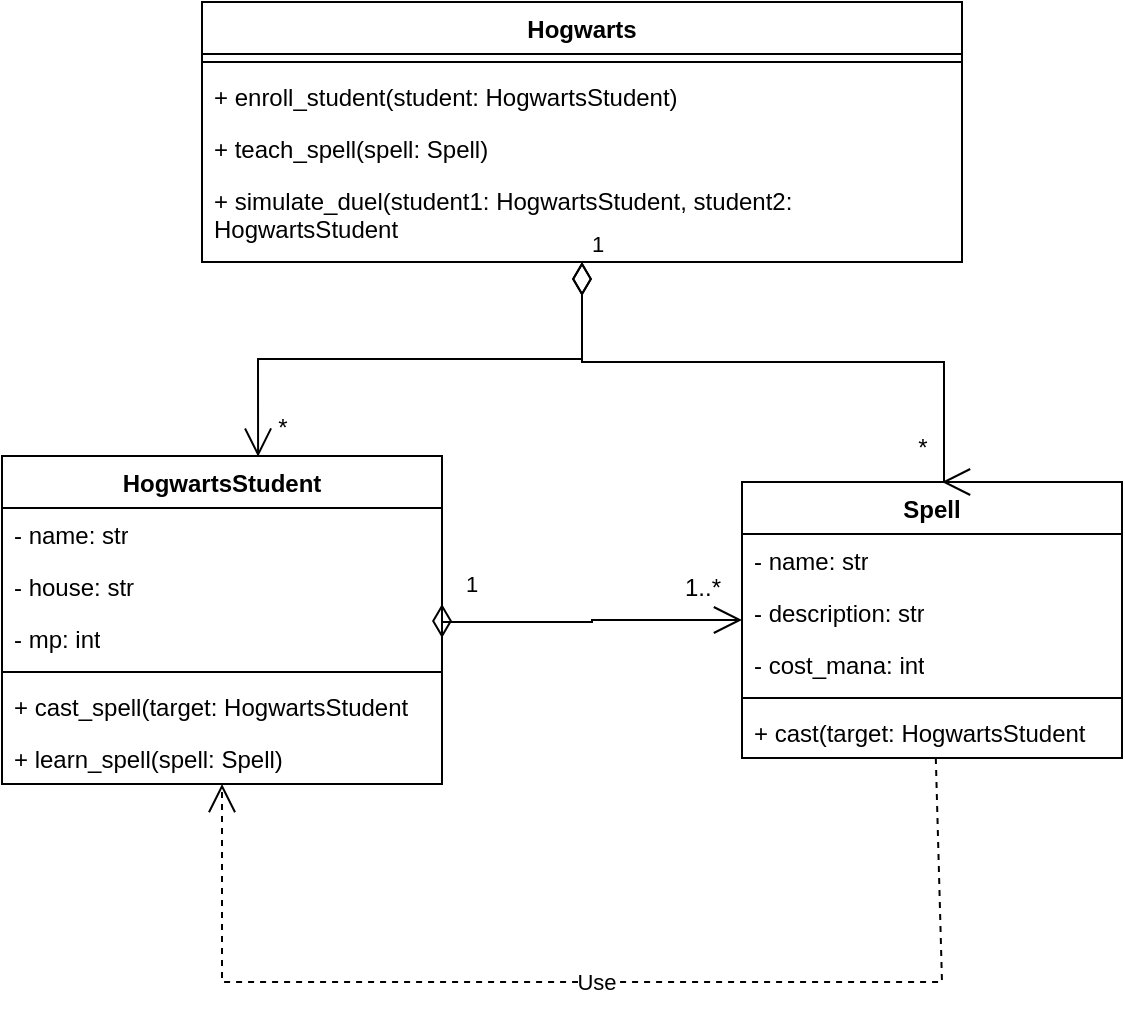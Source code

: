 <mxfile version="26.0.11">
  <diagram name="Страница — 1" id="IfizfpApXZd8FMeZeS9F">
    <mxGraphModel dx="746" dy="457" grid="1" gridSize="10" guides="1" tooltips="1" connect="1" arrows="1" fold="1" page="1" pageScale="1" pageWidth="827" pageHeight="1169" math="0" shadow="0">
      <root>
        <mxCell id="0" />
        <mxCell id="1" parent="0" />
        <mxCell id="V3BS7eX_A-Yx4tdiAwCP-1" value="Hogwarts" style="swimlane;fontStyle=1;align=center;verticalAlign=top;childLayout=stackLayout;horizontal=1;startSize=26;horizontalStack=0;resizeParent=1;resizeParentMax=0;resizeLast=0;collapsible=1;marginBottom=0;whiteSpace=wrap;html=1;" vertex="1" parent="1">
          <mxGeometry x="190" y="30" width="380" height="130" as="geometry" />
        </mxCell>
        <mxCell id="V3BS7eX_A-Yx4tdiAwCP-3" value="" style="line;strokeWidth=1;fillColor=none;align=left;verticalAlign=middle;spacingTop=-1;spacingLeft=3;spacingRight=3;rotatable=0;labelPosition=right;points=[];portConstraint=eastwest;strokeColor=inherit;" vertex="1" parent="V3BS7eX_A-Yx4tdiAwCP-1">
          <mxGeometry y="26" width="380" height="8" as="geometry" />
        </mxCell>
        <mxCell id="V3BS7eX_A-Yx4tdiAwCP-4" value="+ enroll_student(student: HogwartsStudent)" style="text;strokeColor=none;fillColor=none;align=left;verticalAlign=top;spacingLeft=4;spacingRight=4;overflow=hidden;rotatable=0;points=[[0,0.5],[1,0.5]];portConstraint=eastwest;whiteSpace=wrap;html=1;" vertex="1" parent="V3BS7eX_A-Yx4tdiAwCP-1">
          <mxGeometry y="34" width="380" height="26" as="geometry" />
        </mxCell>
        <mxCell id="V3BS7eX_A-Yx4tdiAwCP-22" value="+ teach_spell(spell: Spell)" style="text;strokeColor=none;fillColor=none;align=left;verticalAlign=top;spacingLeft=4;spacingRight=4;overflow=hidden;rotatable=0;points=[[0,0.5],[1,0.5]];portConstraint=eastwest;whiteSpace=wrap;html=1;" vertex="1" parent="V3BS7eX_A-Yx4tdiAwCP-1">
          <mxGeometry y="60" width="380" height="26" as="geometry" />
        </mxCell>
        <mxCell id="V3BS7eX_A-Yx4tdiAwCP-23" value="+ simulate_duel(student1: HogwartsStudent, student2: HogwartsStudent" style="text;strokeColor=none;fillColor=none;align=left;verticalAlign=top;spacingLeft=4;spacingRight=4;overflow=hidden;rotatable=0;points=[[0,0.5],[1,0.5]];portConstraint=eastwest;whiteSpace=wrap;html=1;" vertex="1" parent="V3BS7eX_A-Yx4tdiAwCP-1">
          <mxGeometry y="86" width="380" height="44" as="geometry" />
        </mxCell>
        <mxCell id="V3BS7eX_A-Yx4tdiAwCP-5" value="HogwartsStudent" style="swimlane;fontStyle=1;align=center;verticalAlign=top;childLayout=stackLayout;horizontal=1;startSize=26;horizontalStack=0;resizeParent=1;resizeParentMax=0;resizeLast=0;collapsible=1;marginBottom=0;whiteSpace=wrap;html=1;" vertex="1" parent="1">
          <mxGeometry x="90" y="257" width="220" height="164" as="geometry" />
        </mxCell>
        <mxCell id="V3BS7eX_A-Yx4tdiAwCP-6" value="- name: str" style="text;strokeColor=none;fillColor=none;align=left;verticalAlign=top;spacingLeft=4;spacingRight=4;overflow=hidden;rotatable=0;points=[[0,0.5],[1,0.5]];portConstraint=eastwest;whiteSpace=wrap;html=1;" vertex="1" parent="V3BS7eX_A-Yx4tdiAwCP-5">
          <mxGeometry y="26" width="220" height="26" as="geometry" />
        </mxCell>
        <mxCell id="V3BS7eX_A-Yx4tdiAwCP-14" value="- house: str" style="text;strokeColor=none;fillColor=none;align=left;verticalAlign=top;spacingLeft=4;spacingRight=4;overflow=hidden;rotatable=0;points=[[0,0.5],[1,0.5]];portConstraint=eastwest;whiteSpace=wrap;html=1;" vertex="1" parent="V3BS7eX_A-Yx4tdiAwCP-5">
          <mxGeometry y="52" width="220" height="26" as="geometry" />
        </mxCell>
        <mxCell id="V3BS7eX_A-Yx4tdiAwCP-13" value="- mp: int" style="text;strokeColor=none;fillColor=none;align=left;verticalAlign=top;spacingLeft=4;spacingRight=4;overflow=hidden;rotatable=0;points=[[0,0.5],[1,0.5]];portConstraint=eastwest;whiteSpace=wrap;html=1;" vertex="1" parent="V3BS7eX_A-Yx4tdiAwCP-5">
          <mxGeometry y="78" width="220" height="26" as="geometry" />
        </mxCell>
        <mxCell id="V3BS7eX_A-Yx4tdiAwCP-7" value="" style="line;strokeWidth=1;fillColor=none;align=left;verticalAlign=middle;spacingTop=-1;spacingLeft=3;spacingRight=3;rotatable=0;labelPosition=right;points=[];portConstraint=eastwest;strokeColor=inherit;" vertex="1" parent="V3BS7eX_A-Yx4tdiAwCP-5">
          <mxGeometry y="104" width="220" height="8" as="geometry" />
        </mxCell>
        <mxCell id="V3BS7eX_A-Yx4tdiAwCP-21" value="+ cast_spell(target: HogwartsStudent" style="text;strokeColor=none;fillColor=none;align=left;verticalAlign=top;spacingLeft=4;spacingRight=4;overflow=hidden;rotatable=0;points=[[0,0.5],[1,0.5]];portConstraint=eastwest;whiteSpace=wrap;html=1;" vertex="1" parent="V3BS7eX_A-Yx4tdiAwCP-5">
          <mxGeometry y="112" width="220" height="26" as="geometry" />
        </mxCell>
        <mxCell id="V3BS7eX_A-Yx4tdiAwCP-8" value="+ learn_spell(spell: Spell)" style="text;strokeColor=none;fillColor=none;align=left;verticalAlign=top;spacingLeft=4;spacingRight=4;overflow=hidden;rotatable=0;points=[[0,0.5],[1,0.5]];portConstraint=eastwest;whiteSpace=wrap;html=1;" vertex="1" parent="V3BS7eX_A-Yx4tdiAwCP-5">
          <mxGeometry y="138" width="220" height="26" as="geometry" />
        </mxCell>
        <mxCell id="V3BS7eX_A-Yx4tdiAwCP-9" value="Spell" style="swimlane;fontStyle=1;align=center;verticalAlign=top;childLayout=stackLayout;horizontal=1;startSize=26;horizontalStack=0;resizeParent=1;resizeParentMax=0;resizeLast=0;collapsible=1;marginBottom=0;whiteSpace=wrap;html=1;" vertex="1" parent="1">
          <mxGeometry x="460" y="270" width="190" height="138" as="geometry" />
        </mxCell>
        <mxCell id="V3BS7eX_A-Yx4tdiAwCP-10" value="- name: str" style="text;strokeColor=none;fillColor=none;align=left;verticalAlign=top;spacingLeft=4;spacingRight=4;overflow=hidden;rotatable=0;points=[[0,0.5],[1,0.5]];portConstraint=eastwest;whiteSpace=wrap;html=1;" vertex="1" parent="V3BS7eX_A-Yx4tdiAwCP-9">
          <mxGeometry y="26" width="190" height="26" as="geometry" />
        </mxCell>
        <mxCell id="V3BS7eX_A-Yx4tdiAwCP-17" value="- description: str" style="text;strokeColor=none;fillColor=none;align=left;verticalAlign=top;spacingLeft=4;spacingRight=4;overflow=hidden;rotatable=0;points=[[0,0.5],[1,0.5]];portConstraint=eastwest;whiteSpace=wrap;html=1;" vertex="1" parent="V3BS7eX_A-Yx4tdiAwCP-9">
          <mxGeometry y="52" width="190" height="26" as="geometry" />
        </mxCell>
        <mxCell id="V3BS7eX_A-Yx4tdiAwCP-18" value="- cost_mana: int" style="text;strokeColor=none;fillColor=none;align=left;verticalAlign=top;spacingLeft=4;spacingRight=4;overflow=hidden;rotatable=0;points=[[0,0.5],[1,0.5]];portConstraint=eastwest;whiteSpace=wrap;html=1;" vertex="1" parent="V3BS7eX_A-Yx4tdiAwCP-9">
          <mxGeometry y="78" width="190" height="26" as="geometry" />
        </mxCell>
        <mxCell id="V3BS7eX_A-Yx4tdiAwCP-11" value="" style="line;strokeWidth=1;fillColor=none;align=left;verticalAlign=middle;spacingTop=-1;spacingLeft=3;spacingRight=3;rotatable=0;labelPosition=right;points=[];portConstraint=eastwest;strokeColor=inherit;" vertex="1" parent="V3BS7eX_A-Yx4tdiAwCP-9">
          <mxGeometry y="104" width="190" height="8" as="geometry" />
        </mxCell>
        <mxCell id="V3BS7eX_A-Yx4tdiAwCP-12" value="+ cast(target: HogwartsStudent" style="text;strokeColor=none;fillColor=none;align=left;verticalAlign=top;spacingLeft=4;spacingRight=4;overflow=hidden;rotatable=0;points=[[0,0.5],[1,0.5]];portConstraint=eastwest;whiteSpace=wrap;html=1;" vertex="1" parent="V3BS7eX_A-Yx4tdiAwCP-9">
          <mxGeometry y="112" width="190" height="26" as="geometry" />
        </mxCell>
        <mxCell id="V3BS7eX_A-Yx4tdiAwCP-24" value="1" style="endArrow=open;html=1;endSize=12;startArrow=diamondThin;startSize=14;startFill=0;edgeStyle=orthogonalEdgeStyle;align=left;verticalAlign=bottom;rounded=0;entryX=0.582;entryY=0.002;entryDx=0;entryDy=0;entryPerimeter=0;" edge="1" parent="1" source="V3BS7eX_A-Yx4tdiAwCP-1" target="V3BS7eX_A-Yx4tdiAwCP-5">
          <mxGeometry x="-1" y="3" relative="1" as="geometry">
            <mxPoint x="320" y="230" as="sourcePoint" />
            <mxPoint x="480" y="230" as="targetPoint" />
          </mxGeometry>
        </mxCell>
        <mxCell id="V3BS7eX_A-Yx4tdiAwCP-26" value="1" style="endArrow=open;html=1;endSize=12;startArrow=diamondThin;startSize=14;startFill=0;edgeStyle=orthogonalEdgeStyle;align=left;verticalAlign=bottom;rounded=0;entryX=0.582;entryY=0.002;entryDx=0;entryDy=0;entryPerimeter=0;" edge="1" parent="1" source="V3BS7eX_A-Yx4tdiAwCP-1">
          <mxGeometry x="-1" y="3" relative="1" as="geometry">
            <mxPoint x="722" y="173" as="sourcePoint" />
            <mxPoint x="560" y="270" as="targetPoint" />
            <Array as="points">
              <mxPoint x="380" y="210" />
              <mxPoint x="561" y="210" />
            </Array>
          </mxGeometry>
        </mxCell>
        <mxCell id="V3BS7eX_A-Yx4tdiAwCP-28" value="*" style="text;html=1;align=center;verticalAlign=middle;resizable=0;points=[];autosize=1;strokeColor=none;fillColor=none;" vertex="1" parent="1">
          <mxGeometry x="215" y="228" width="30" height="30" as="geometry" />
        </mxCell>
        <mxCell id="V3BS7eX_A-Yx4tdiAwCP-29" value="*" style="text;html=1;align=center;verticalAlign=middle;resizable=0;points=[];autosize=1;strokeColor=none;fillColor=none;" vertex="1" parent="1">
          <mxGeometry x="535" y="238" width="30" height="30" as="geometry" />
        </mxCell>
        <mxCell id="V3BS7eX_A-Yx4tdiAwCP-30" value="1" style="endArrow=open;html=1;endSize=12;startArrow=diamondThin;startSize=14;startFill=0;edgeStyle=orthogonalEdgeStyle;align=left;verticalAlign=bottom;rounded=0;exitX=1;exitY=0.5;exitDx=0;exitDy=0;" edge="1" parent="1" source="V3BS7eX_A-Yx4tdiAwCP-13" target="V3BS7eX_A-Yx4tdiAwCP-9">
          <mxGeometry x="-0.774" y="10" relative="1" as="geometry">
            <mxPoint x="330" y="350" as="sourcePoint" />
            <mxPoint x="440" y="350" as="targetPoint" />
            <Array as="points">
              <mxPoint x="310" y="340" />
              <mxPoint x="385" y="340" />
              <mxPoint x="385" y="339" />
            </Array>
            <mxPoint as="offset" />
          </mxGeometry>
        </mxCell>
        <mxCell id="V3BS7eX_A-Yx4tdiAwCP-31" value="1..*" style="text;html=1;align=center;verticalAlign=middle;resizable=0;points=[];autosize=1;strokeColor=none;fillColor=none;" vertex="1" parent="1">
          <mxGeometry x="420" y="308" width="40" height="30" as="geometry" />
        </mxCell>
        <mxCell id="V3BS7eX_A-Yx4tdiAwCP-33" value="Use" style="endArrow=open;endSize=12;dashed=1;html=1;rounded=0;" edge="1" parent="1" source="V3BS7eX_A-Yx4tdiAwCP-9" target="V3BS7eX_A-Yx4tdiAwCP-5">
          <mxGeometry width="160" relative="1" as="geometry">
            <mxPoint x="566" y="420" as="sourcePoint" />
            <mxPoint x="557" y="420" as="targetPoint" />
            <Array as="points">
              <mxPoint x="560" y="520" />
              <mxPoint x="370" y="520" />
              <mxPoint x="200" y="520" />
            </Array>
          </mxGeometry>
        </mxCell>
      </root>
    </mxGraphModel>
  </diagram>
</mxfile>
